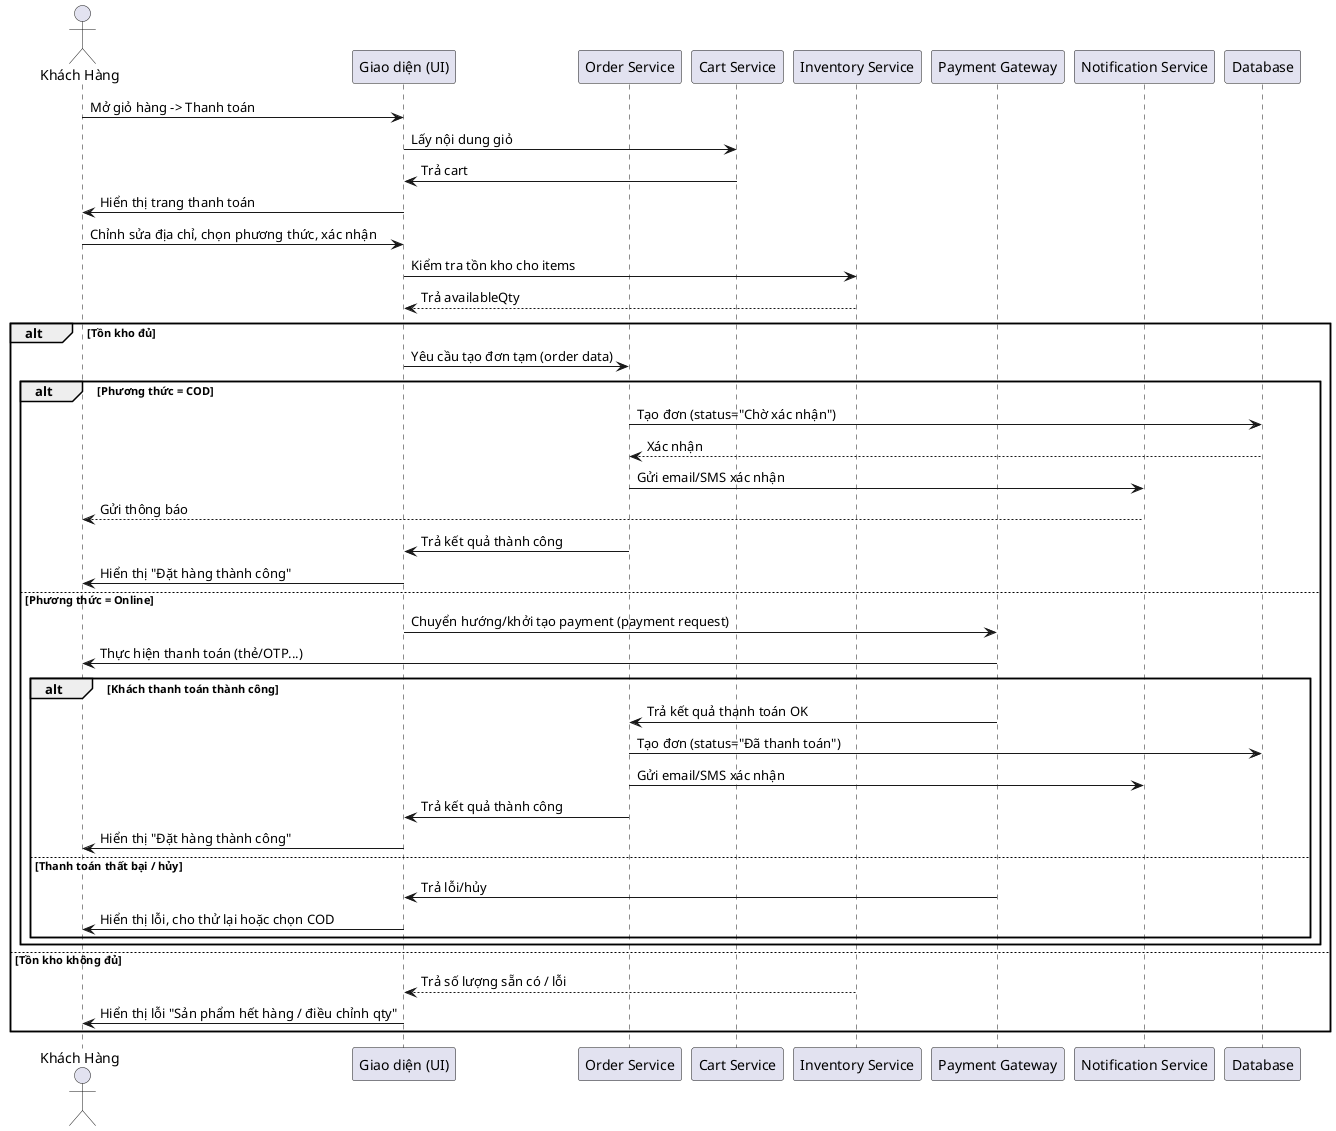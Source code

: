 @startuml
actor "Khách Hàng" as User
' actor "Nhân viên bán hàng" as Staff
participant "Giao diện (UI)" as UI
participant "Order Service" as Order
participant "Cart Service" as Cart
participant "Inventory Service" as Inventory
participant "Payment Gateway" as PG
participant "Notification Service" as Notif
participant "Database" as DB

User -> UI: Mở giỏ hàng -> Thanh toán
UI -> Cart: Lấy nội dung giỏ
Cart -> UI: Trả cart
UI -> User: Hiển thị trang thanh toán
User -> UI: Chỉnh sửa địa chỉ, chọn phương thức, xác nhận
UI -> Inventory: Kiểm tra tồn kho cho items
Inventory --> UI: Trả availableQty
alt Tồn kho đủ
  UI -> Order: Yêu cầu tạo đơn tạm (order data)
  alt Phương thức = COD
    Order -> DB: Tạo đơn (status="Chờ xác nhận")
    DB --> Order: Xác nhận
    Order -> Notif: Gửi email/SMS xác nhận
    Notif --> User: Gửi thông báo
    Order -> UI: Trả kết quả thành công
    UI -> User: Hiển thị "Đặt hàng thành công"
  else Phương thức = Online
    UI -> PG: Chuyển hướng/khởi tạo payment (payment request)
    PG -> User: Thực hiện thanh toán (thẻ/OTP...)
    alt Khách thanh toán thành công
      PG -> Order: Trả kết quả thanh toán OK
      Order -> DB: Tạo đơn (status="Đã thanh toán")
      Order -> Notif: Gửi email/SMS xác nhận
      Order -> UI: Trả kết quả thành công
      UI -> User: Hiển thị "Đặt hàng thành công"
    else Thanh toán thất bại / hủy
      PG -> UI: Trả lỗi/hủy
      UI -> User: Hiển thị lỗi, cho thử lại hoặc chọn COD
    end
  end
else Tồn kho không đủ
  Inventory --> UI: Trả số lượng sẵn có / lỗi
  UI -> User: Hiển thị lỗi "Sản phẩm hết hàng / điều chỉnh qty"
end
@enduml